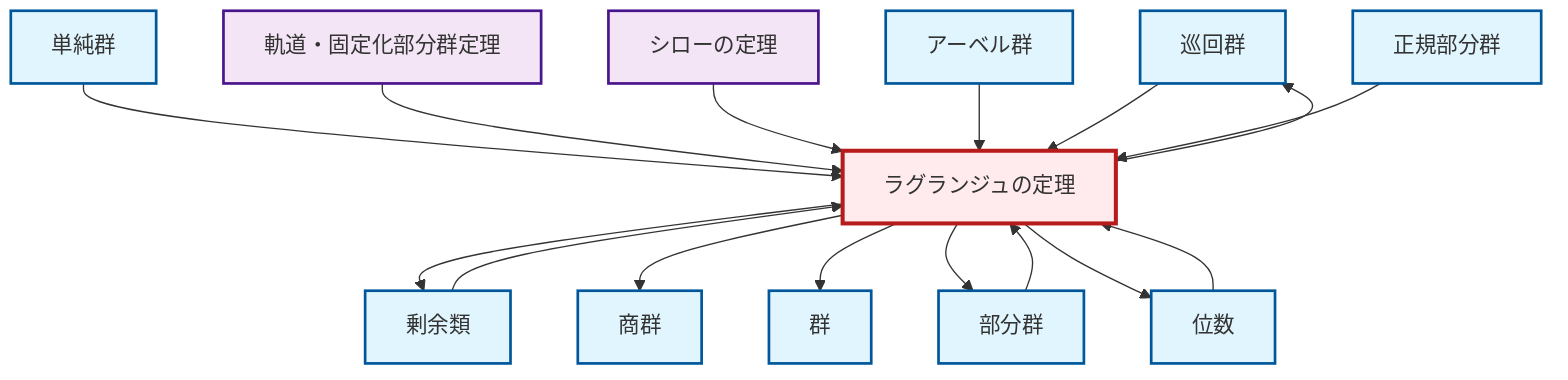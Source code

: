 graph TD
    classDef definition fill:#e1f5fe,stroke:#01579b,stroke-width:2px
    classDef theorem fill:#f3e5f5,stroke:#4a148c,stroke-width:2px
    classDef axiom fill:#fff3e0,stroke:#e65100,stroke-width:2px
    classDef example fill:#e8f5e9,stroke:#1b5e20,stroke-width:2px
    classDef current fill:#ffebee,stroke:#b71c1c,stroke-width:3px
    def-cyclic-group["巡回群"]:::definition
    thm-lagrange["ラグランジュの定理"]:::theorem
    def-coset["剰余類"]:::definition
    def-group["群"]:::definition
    def-order["位数"]:::definition
    def-quotient-group["商群"]:::definition
    thm-orbit-stabilizer["軌道・固定化部分群定理"]:::theorem
    def-simple-group["単純群"]:::definition
    def-abelian-group["アーベル群"]:::definition
    thm-sylow["シローの定理"]:::theorem
    def-normal-subgroup["正規部分群"]:::definition
    def-subgroup["部分群"]:::definition
    def-simple-group --> thm-lagrange
    thm-lagrange --> def-coset
    thm-orbit-stabilizer --> thm-lagrange
    thm-sylow --> thm-lagrange
    thm-lagrange --> def-quotient-group
    def-subgroup --> thm-lagrange
    def-order --> thm-lagrange
    thm-lagrange --> def-group
    thm-lagrange --> def-subgroup
    thm-lagrange --> def-cyclic-group
    thm-lagrange --> def-order
    def-abelian-group --> thm-lagrange
    def-coset --> thm-lagrange
    def-cyclic-group --> thm-lagrange
    def-normal-subgroup --> thm-lagrange
    class thm-lagrange current